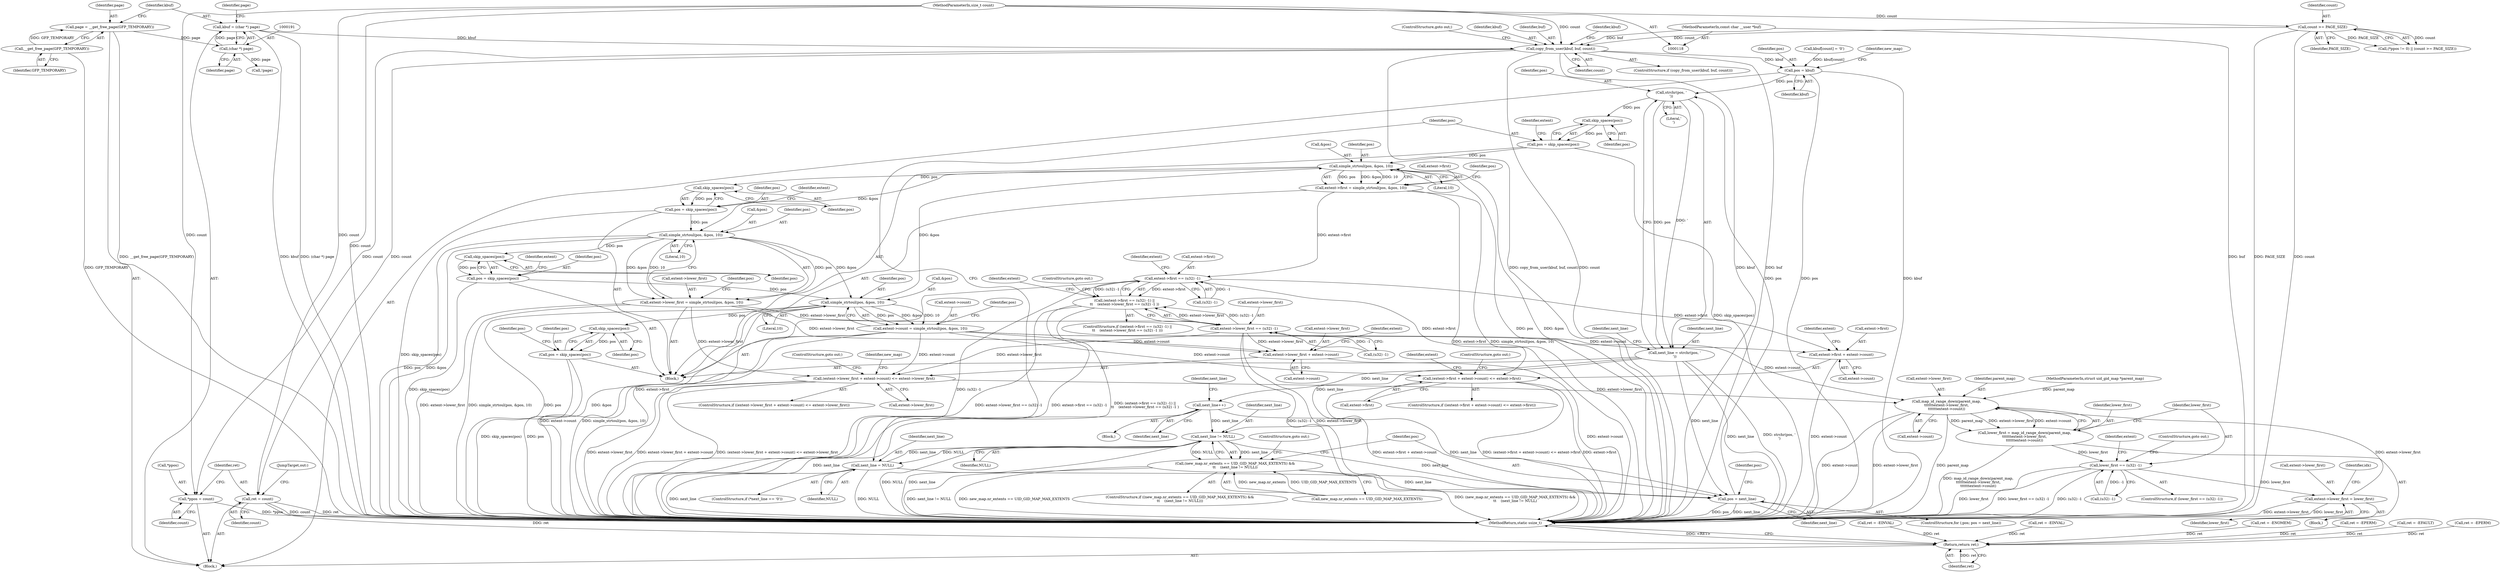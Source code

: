 digraph "0_linux_6708075f104c3c9b04b23336bb0366ca30c3931b@API" {
"1000216" [label="(Call,copy_from_user(kbuf, buf, count))"];
"1000188" [label="(Call,kbuf = (char *) page)"];
"1000190" [label="(Call,(char *) page)"];
"1000184" [label="(Call,page = __get_free_page(GFP_TEMPORARY))"];
"1000186" [label="(Call,__get_free_page(GFP_TEMPORARY))"];
"1000120" [label="(MethodParameterIn,const char __user *buf)"];
"1000207" [label="(Call,count >= PAGE_SIZE)"];
"1000121" [label="(MethodParameterIn,size_t count)"];
"1000230" [label="(Call,pos = kbuf)"];
"1000256" [label="(Call,strchr(pos, '\n'))"];
"1000254" [label="(Call,next_line = strchr(pos, '\n'))"];
"1000240" [label="(Call,pos = next_line)"];
"1000266" [label="(Call,next_line++)"];
"1000408" [label="(Call,next_line != NULL)"];
"1000273" [label="(Call,next_line = NULL)"];
"1000402" [label="(Call,(new_map.nr_extents == UID_GID_MAP_MAX_EXTENTS) &&\n\t\t    (next_line != NULL))"];
"1000278" [label="(Call,skip_spaces(pos))"];
"1000276" [label="(Call,pos = skip_spaces(pos))"];
"1000284" [label="(Call,simple_strtoul(pos, &pos, 10))"];
"1000280" [label="(Call,extent->first = simple_strtoul(pos, &pos, 10))"];
"1000348" [label="(Call,extent->first == (u32) -1)"];
"1000347" [label="(Call,(extent->first == (u32) -1) ||\n\t\t    (extent->lower_first == (u32) -1 ))"];
"1000366" [label="(Call,(extent->first + extent->count) <= extent->first)"];
"1000367" [label="(Call,extent->first + extent->count)"];
"1000297" [label="(Call,skip_spaces(pos))"];
"1000295" [label="(Call,pos = skip_spaces(pos))"];
"1000303" [label="(Call,simple_strtoul(pos, &pos, 10))"];
"1000299" [label="(Call,extent->lower_first = simple_strtoul(pos, &pos, 10))"];
"1000356" [label="(Call,extent->lower_first == (u32) -1)"];
"1000379" [label="(Call,(extent->lower_first + extent->count) <= extent->lower_first)"];
"1000455" [label="(Call,map_id_range_down(parent_map,\n\t\t\t\t\t\textent->lower_first,\n\t\t\t\t\t\textent->count))"];
"1000453" [label="(Call,lower_first = map_id_range_down(parent_map,\n\t\t\t\t\t\textent->lower_first,\n\t\t\t\t\t\textent->count))"];
"1000464" [label="(Call,lower_first == (u32) -1)"];
"1000471" [label="(Call,extent->lower_first = lower_first)"];
"1000380" [label="(Call,extent->lower_first + extent->count)"];
"1000316" [label="(Call,skip_spaces(pos))"];
"1000314" [label="(Call,pos = skip_spaces(pos))"];
"1000322" [label="(Call,simple_strtoul(pos, &pos, 10))"];
"1000318" [label="(Call,extent->count = simple_strtoul(pos, &pos, 10))"];
"1000338" [label="(Call,skip_spaces(pos))"];
"1000336" [label="(Call,pos = skip_spaces(pos))"];
"1000501" [label="(Call,*ppos = count)"];
"1000505" [label="(Call,ret = count)"];
"1000516" [label="(Return,return ret;)"];
"1000457" [label="(Call,extent->lower_first)"];
"1000195" [label="(Identifier,page)"];
"1000217" [label="(Identifier,kbuf)"];
"1000316" [label="(Call,skip_spaces(pos))"];
"1000185" [label="(Identifier,page)"];
"1000315" [label="(Identifier,pos)"];
"1000369" [label="(Identifier,extent)"];
"1000387" [label="(Call,extent->lower_first)"];
"1000465" [label="(Identifier,lower_first)"];
"1000320" [label="(Identifier,extent)"];
"1000293" [label="(Identifier,pos)"];
"1000346" [label="(ControlStructure,if ((extent->first == (u32) -1) ||\n\t\t    (extent->lower_first == (u32) -1 )))"];
"1000218" [label="(Identifier,buf)"];
"1000307" [label="(Literal,10)"];
"1000463" [label="(ControlStructure,if (lower_first == (u32) -1))"];
"1000357" [label="(Call,extent->lower_first)"];
"1000317" [label="(Identifier,pos)"];
"1000377" [label="(ControlStructure,goto out;)"];
"1000284" [label="(Call,simple_strtoul(pos, &pos, 10))"];
"1000219" [label="(Identifier,count)"];
"1000240" [label="(Call,pos = next_line)"];
"1000186" [label="(Call,__get_free_page(GFP_TEMPORARY))"];
"1000374" [label="(Call,extent->first)"];
"1000410" [label="(Identifier,NULL)"];
"1000276" [label="(Call,pos = skip_spaces(pos))"];
"1000281" [label="(Call,extent->first)"];
"1000305" [label="(Call,&pos)"];
"1000295" [label="(Call,pos = skip_spaces(pos))"];
"1000207" [label="(Call,count >= PAGE_SIZE)"];
"1000384" [label="(Call,extent->count)"];
"1000273" [label="(Call,next_line = NULL)"];
"1000375" [label="(Identifier,extent)"];
"1000300" [label="(Call,extent->lower_first)"];
"1000464" [label="(Call,lower_first == (u32) -1)"];
"1000371" [label="(Call,extent->count)"];
"1000368" [label="(Call,extent->first)"];
"1000336" [label="(Call,pos = skip_spaces(pos))"];
"1000190" [label="(Call,(char *) page)"];
"1000254" [label="(Call,next_line = strchr(pos, '\n'))"];
"1000501" [label="(Call,*ppos = count)"];
"1000401" [label="(ControlStructure,if ((new_map.nr_extents == UID_GID_MAP_MAX_EXTENTS) &&\n\t\t    (next_line != NULL)))"];
"1000390" [label="(ControlStructure,goto out;)"];
"1000466" [label="(Call,(u32) -1)"];
"1000296" [label="(Identifier,pos)"];
"1000367" [label="(Call,extent->first + extent->count)"];
"1000211" [label="(Call,ret = -EFAULT)"];
"1000120" [label="(MethodParameterIn,const char __user *buf)"];
"1000323" [label="(Identifier,pos)"];
"1000366" [label="(Call,(extent->first + extent->count) <= extent->first)"];
"1000187" [label="(Identifier,GFP_TEMPORARY)"];
"1000517" [label="(Identifier,ret)"];
"1000299" [label="(Call,extent->lower_first = simple_strtoul(pos, &pos, 10))"];
"1000267" [label="(Identifier,next_line)"];
"1000348" [label="(Call,extent->first == (u32) -1)"];
"1000358" [label="(Identifier,extent)"];
"1000285" [label="(Identifier,pos)"];
"1000288" [label="(Literal,10)"];
"1000337" [label="(Identifier,pos)"];
"1000160" [label="(Call,ret = -EPERM)"];
"1000326" [label="(Literal,10)"];
"1000352" [label="(Call,(u32) -1)"];
"1000232" [label="(Identifier,kbuf)"];
"1000382" [label="(Identifier,extent)"];
"1000238" [label="(ControlStructure,for (;pos; pos = next_line))"];
"1000221" [label="(Call,kbuf[count] = '\0')"];
"1000255" [label="(Identifier,next_line)"];
"1000121" [label="(MethodParameterIn,size_t count)"];
"1000456" [label="(Identifier,parent_map)"];
"1000194" [label="(Call,!page)"];
"1000314" [label="(Call,pos = skip_spaces(pos))"];
"1000502" [label="(Call,*ppos)"];
"1000188" [label="(Call,kbuf = (char *) page)"];
"1000197" [label="(Call,ret = -EINVAL)"];
"1000339" [label="(Identifier,pos)"];
"1000268" [label="(ControlStructure,if (*next_line == '\0'))"];
"1000379" [label="(Call,(extent->lower_first + extent->count) <= extent->lower_first)"];
"1000274" [label="(Identifier,next_line)"];
"1000280" [label="(Call,extent->first = simple_strtoul(pos, &pos, 10))"];
"1000443" [label="(Block,)"];
"1000330" [label="(Identifier,pos)"];
"1000402" [label="(Call,(new_map.nr_extents == UID_GID_MAP_MAX_EXTENTS) &&\n\t\t    (next_line != NULL))"];
"1000506" [label="(Identifier,ret)"];
"1000508" [label="(JumpTarget,out:)"];
"1000301" [label="(Identifier,extent)"];
"1000322" [label="(Call,simple_strtoul(pos, &pos, 10))"];
"1000298" [label="(Identifier,pos)"];
"1000226" [label="(Call,ret = -EINVAL)"];
"1000518" [label="(MethodReturn,static ssize_t)"];
"1000277" [label="(Identifier,pos)"];
"1000192" [label="(Identifier,page)"];
"1000241" [label="(Identifier,pos)"];
"1000257" [label="(Identifier,pos)"];
"1000209" [label="(Identifier,PAGE_SIZE)"];
"1000408" [label="(Call,next_line != NULL)"];
"1000411" [label="(ControlStructure,goto out;)"];
"1000235" [label="(Identifier,new_map)"];
"1000471" [label="(Call,extent->lower_first = lower_first)"];
"1000454" [label="(Identifier,lower_first)"];
"1000180" [label="(Call,ret = -ENOMEM)"];
"1000125" [label="(MethodParameterIn,struct uid_gid_map *parent_map)"];
"1000243" [label="(Block,)"];
"1000470" [label="(ControlStructure,goto out;)"];
"1000356" [label="(Call,extent->lower_first == (u32) -1)"];
"1000381" [label="(Call,extent->lower_first)"];
"1000215" [label="(ControlStructure,if (copy_from_user(kbuf, buf, count)))"];
"1000455" [label="(Call,map_id_range_down(parent_map,\n\t\t\t\t\t\textent->lower_first,\n\t\t\t\t\t\textent->count))"];
"1000507" [label="(Identifier,count)"];
"1000319" [label="(Call,extent->count)"];
"1000231" [label="(Identifier,pos)"];
"1000343" [label="(Identifier,pos)"];
"1000286" [label="(Call,&pos)"];
"1000230" [label="(Call,pos = kbuf)"];
"1000338" [label="(Call,skip_spaces(pos))"];
"1000347" [label="(Call,(extent->first == (u32) -1) ||\n\t\t    (extent->lower_first == (u32) -1 ))"];
"1000349" [label="(Call,extent->first)"];
"1000297" [label="(Call,skip_spaces(pos))"];
"1000126" [label="(Block,)"];
"1000279" [label="(Identifier,pos)"];
"1000312" [label="(Identifier,pos)"];
"1000403" [label="(Call,new_map.nr_extents == UID_GID_MAP_MAX_EXTENTS)"];
"1000282" [label="(Identifier,extent)"];
"1000220" [label="(ControlStructure,goto out;)"];
"1000189" [label="(Identifier,kbuf)"];
"1000260" [label="(Identifier,next_line)"];
"1000261" [label="(Block,)"];
"1000380" [label="(Call,extent->lower_first + extent->count)"];
"1000208" [label="(Identifier,count)"];
"1000516" [label="(Return,return ret;)"];
"1000275" [label="(Identifier,NULL)"];
"1000256" [label="(Call,strchr(pos, '\n'))"];
"1000278" [label="(Call,skip_spaces(pos))"];
"1000365" [label="(ControlStructure,if ((extent->first + extent->count) <= extent->first))"];
"1000318" [label="(Call,extent->count = simple_strtoul(pos, &pos, 10))"];
"1000216" [label="(Call,copy_from_user(kbuf, buf, count))"];
"1000504" [label="(Identifier,count)"];
"1000394" [label="(Identifier,new_map)"];
"1000475" [label="(Identifier,lower_first)"];
"1000409" [label="(Identifier,next_line)"];
"1000271" [label="(Identifier,next_line)"];
"1000364" [label="(ControlStructure,goto out;)"];
"1000360" [label="(Call,(u32) -1)"];
"1000472" [label="(Call,extent->lower_first)"];
"1000453" [label="(Call,lower_first = map_id_range_down(parent_map,\n\t\t\t\t\t\textent->lower_first,\n\t\t\t\t\t\textent->count))"];
"1000419" [label="(Call,ret = -EPERM)"];
"1000202" [label="(Call,(*ppos != 0) || (count >= PAGE_SIZE))"];
"1000239" [label="(Identifier,pos)"];
"1000378" [label="(ControlStructure,if ((extent->lower_first + extent->count) <= extent->lower_first))"];
"1000324" [label="(Call,&pos)"];
"1000473" [label="(Identifier,extent)"];
"1000388" [label="(Identifier,extent)"];
"1000442" [label="(Identifier,idx)"];
"1000242" [label="(Identifier,next_line)"];
"1000258" [label="(Literal,'\n')"];
"1000460" [label="(Call,extent->count)"];
"1000505" [label="(Call,ret = count)"];
"1000303" [label="(Call,simple_strtoul(pos, &pos, 10))"];
"1000304" [label="(Identifier,pos)"];
"1000266" [label="(Call,next_line++)"];
"1000184" [label="(Call,page = __get_free_page(GFP_TEMPORARY))"];
"1000223" [label="(Identifier,kbuf)"];
"1000216" -> "1000215"  [label="AST: "];
"1000216" -> "1000219"  [label="CFG: "];
"1000217" -> "1000216"  [label="AST: "];
"1000218" -> "1000216"  [label="AST: "];
"1000219" -> "1000216"  [label="AST: "];
"1000220" -> "1000216"  [label="CFG: "];
"1000223" -> "1000216"  [label="CFG: "];
"1000216" -> "1000518"  [label="DDG: copy_from_user(kbuf, buf, count)"];
"1000216" -> "1000518"  [label="DDG: count"];
"1000216" -> "1000518"  [label="DDG: kbuf"];
"1000216" -> "1000518"  [label="DDG: buf"];
"1000188" -> "1000216"  [label="DDG: kbuf"];
"1000120" -> "1000216"  [label="DDG: buf"];
"1000207" -> "1000216"  [label="DDG: count"];
"1000121" -> "1000216"  [label="DDG: count"];
"1000216" -> "1000230"  [label="DDG: kbuf"];
"1000216" -> "1000501"  [label="DDG: count"];
"1000216" -> "1000505"  [label="DDG: count"];
"1000188" -> "1000126"  [label="AST: "];
"1000188" -> "1000190"  [label="CFG: "];
"1000189" -> "1000188"  [label="AST: "];
"1000190" -> "1000188"  [label="AST: "];
"1000195" -> "1000188"  [label="CFG: "];
"1000188" -> "1000518"  [label="DDG: (char *) page"];
"1000188" -> "1000518"  [label="DDG: kbuf"];
"1000190" -> "1000188"  [label="DDG: page"];
"1000190" -> "1000192"  [label="CFG: "];
"1000191" -> "1000190"  [label="AST: "];
"1000192" -> "1000190"  [label="AST: "];
"1000184" -> "1000190"  [label="DDG: page"];
"1000190" -> "1000194"  [label="DDG: page"];
"1000184" -> "1000126"  [label="AST: "];
"1000184" -> "1000186"  [label="CFG: "];
"1000185" -> "1000184"  [label="AST: "];
"1000186" -> "1000184"  [label="AST: "];
"1000189" -> "1000184"  [label="CFG: "];
"1000184" -> "1000518"  [label="DDG: __get_free_page(GFP_TEMPORARY)"];
"1000186" -> "1000184"  [label="DDG: GFP_TEMPORARY"];
"1000186" -> "1000187"  [label="CFG: "];
"1000187" -> "1000186"  [label="AST: "];
"1000186" -> "1000518"  [label="DDG: GFP_TEMPORARY"];
"1000120" -> "1000118"  [label="AST: "];
"1000120" -> "1000518"  [label="DDG: buf"];
"1000207" -> "1000202"  [label="AST: "];
"1000207" -> "1000209"  [label="CFG: "];
"1000208" -> "1000207"  [label="AST: "];
"1000209" -> "1000207"  [label="AST: "];
"1000202" -> "1000207"  [label="CFG: "];
"1000207" -> "1000518"  [label="DDG: PAGE_SIZE"];
"1000207" -> "1000518"  [label="DDG: count"];
"1000207" -> "1000202"  [label="DDG: count"];
"1000207" -> "1000202"  [label="DDG: PAGE_SIZE"];
"1000121" -> "1000207"  [label="DDG: count"];
"1000121" -> "1000118"  [label="AST: "];
"1000121" -> "1000518"  [label="DDG: count"];
"1000121" -> "1000501"  [label="DDG: count"];
"1000121" -> "1000505"  [label="DDG: count"];
"1000230" -> "1000126"  [label="AST: "];
"1000230" -> "1000232"  [label="CFG: "];
"1000231" -> "1000230"  [label="AST: "];
"1000232" -> "1000230"  [label="AST: "];
"1000235" -> "1000230"  [label="CFG: "];
"1000230" -> "1000518"  [label="DDG: pos"];
"1000230" -> "1000518"  [label="DDG: kbuf"];
"1000221" -> "1000230"  [label="DDG: kbuf[count]"];
"1000230" -> "1000256"  [label="DDG: pos"];
"1000256" -> "1000254"  [label="AST: "];
"1000256" -> "1000258"  [label="CFG: "];
"1000257" -> "1000256"  [label="AST: "];
"1000258" -> "1000256"  [label="AST: "];
"1000254" -> "1000256"  [label="CFG: "];
"1000256" -> "1000254"  [label="DDG: pos"];
"1000256" -> "1000254"  [label="DDG: '\n'"];
"1000240" -> "1000256"  [label="DDG: pos"];
"1000256" -> "1000278"  [label="DDG: pos"];
"1000254" -> "1000243"  [label="AST: "];
"1000255" -> "1000254"  [label="AST: "];
"1000260" -> "1000254"  [label="CFG: "];
"1000254" -> "1000518"  [label="DDG: next_line"];
"1000254" -> "1000518"  [label="DDG: strchr(pos, '\n')"];
"1000254" -> "1000240"  [label="DDG: next_line"];
"1000254" -> "1000266"  [label="DDG: next_line"];
"1000254" -> "1000408"  [label="DDG: next_line"];
"1000240" -> "1000238"  [label="AST: "];
"1000240" -> "1000242"  [label="CFG: "];
"1000241" -> "1000240"  [label="AST: "];
"1000242" -> "1000240"  [label="AST: "];
"1000239" -> "1000240"  [label="CFG: "];
"1000240" -> "1000518"  [label="DDG: next_line"];
"1000240" -> "1000518"  [label="DDG: pos"];
"1000408" -> "1000240"  [label="DDG: next_line"];
"1000266" -> "1000240"  [label="DDG: next_line"];
"1000273" -> "1000240"  [label="DDG: next_line"];
"1000266" -> "1000261"  [label="AST: "];
"1000266" -> "1000267"  [label="CFG: "];
"1000267" -> "1000266"  [label="AST: "];
"1000271" -> "1000266"  [label="CFG: "];
"1000266" -> "1000518"  [label="DDG: next_line"];
"1000266" -> "1000408"  [label="DDG: next_line"];
"1000408" -> "1000402"  [label="AST: "];
"1000408" -> "1000410"  [label="CFG: "];
"1000409" -> "1000408"  [label="AST: "];
"1000410" -> "1000408"  [label="AST: "];
"1000402" -> "1000408"  [label="CFG: "];
"1000408" -> "1000518"  [label="DDG: next_line"];
"1000408" -> "1000518"  [label="DDG: NULL"];
"1000408" -> "1000273"  [label="DDG: NULL"];
"1000408" -> "1000402"  [label="DDG: next_line"];
"1000408" -> "1000402"  [label="DDG: NULL"];
"1000273" -> "1000408"  [label="DDG: next_line"];
"1000273" -> "1000268"  [label="AST: "];
"1000273" -> "1000275"  [label="CFG: "];
"1000274" -> "1000273"  [label="AST: "];
"1000275" -> "1000273"  [label="AST: "];
"1000277" -> "1000273"  [label="CFG: "];
"1000273" -> "1000518"  [label="DDG: NULL"];
"1000273" -> "1000518"  [label="DDG: next_line"];
"1000402" -> "1000401"  [label="AST: "];
"1000402" -> "1000403"  [label="CFG: "];
"1000403" -> "1000402"  [label="AST: "];
"1000411" -> "1000402"  [label="CFG: "];
"1000241" -> "1000402"  [label="CFG: "];
"1000402" -> "1000518"  [label="DDG: (new_map.nr_extents == UID_GID_MAP_MAX_EXTENTS) &&\n\t\t    (next_line != NULL)"];
"1000402" -> "1000518"  [label="DDG: next_line != NULL"];
"1000402" -> "1000518"  [label="DDG: new_map.nr_extents == UID_GID_MAP_MAX_EXTENTS"];
"1000403" -> "1000402"  [label="DDG: new_map.nr_extents"];
"1000403" -> "1000402"  [label="DDG: UID_GID_MAP_MAX_EXTENTS"];
"1000278" -> "1000276"  [label="AST: "];
"1000278" -> "1000279"  [label="CFG: "];
"1000279" -> "1000278"  [label="AST: "];
"1000276" -> "1000278"  [label="CFG: "];
"1000278" -> "1000276"  [label="DDG: pos"];
"1000276" -> "1000243"  [label="AST: "];
"1000277" -> "1000276"  [label="AST: "];
"1000282" -> "1000276"  [label="CFG: "];
"1000276" -> "1000518"  [label="DDG: skip_spaces(pos)"];
"1000276" -> "1000284"  [label="DDG: pos"];
"1000284" -> "1000280"  [label="AST: "];
"1000284" -> "1000288"  [label="CFG: "];
"1000285" -> "1000284"  [label="AST: "];
"1000286" -> "1000284"  [label="AST: "];
"1000288" -> "1000284"  [label="AST: "];
"1000280" -> "1000284"  [label="CFG: "];
"1000284" -> "1000518"  [label="DDG: &pos"];
"1000284" -> "1000518"  [label="DDG: pos"];
"1000284" -> "1000280"  [label="DDG: pos"];
"1000284" -> "1000280"  [label="DDG: &pos"];
"1000284" -> "1000280"  [label="DDG: 10"];
"1000322" -> "1000284"  [label="DDG: &pos"];
"1000284" -> "1000297"  [label="DDG: pos"];
"1000284" -> "1000303"  [label="DDG: &pos"];
"1000280" -> "1000243"  [label="AST: "];
"1000281" -> "1000280"  [label="AST: "];
"1000293" -> "1000280"  [label="CFG: "];
"1000280" -> "1000518"  [label="DDG: simple_strtoul(pos, &pos, 10)"];
"1000280" -> "1000518"  [label="DDG: extent->first"];
"1000280" -> "1000348"  [label="DDG: extent->first"];
"1000348" -> "1000347"  [label="AST: "];
"1000348" -> "1000352"  [label="CFG: "];
"1000349" -> "1000348"  [label="AST: "];
"1000352" -> "1000348"  [label="AST: "];
"1000358" -> "1000348"  [label="CFG: "];
"1000347" -> "1000348"  [label="CFG: "];
"1000348" -> "1000518"  [label="DDG: extent->first"];
"1000348" -> "1000518"  [label="DDG: (u32) -1"];
"1000348" -> "1000347"  [label="DDG: extent->first"];
"1000348" -> "1000347"  [label="DDG: (u32) -1"];
"1000352" -> "1000348"  [label="DDG: -1"];
"1000348" -> "1000366"  [label="DDG: extent->first"];
"1000348" -> "1000367"  [label="DDG: extent->first"];
"1000347" -> "1000346"  [label="AST: "];
"1000347" -> "1000356"  [label="CFG: "];
"1000356" -> "1000347"  [label="AST: "];
"1000364" -> "1000347"  [label="CFG: "];
"1000369" -> "1000347"  [label="CFG: "];
"1000347" -> "1000518"  [label="DDG: extent->lower_first == (u32) -1"];
"1000347" -> "1000518"  [label="DDG: extent->first == (u32) -1"];
"1000347" -> "1000518"  [label="DDG: (extent->first == (u32) -1) ||\n\t\t    (extent->lower_first == (u32) -1 )"];
"1000356" -> "1000347"  [label="DDG: extent->lower_first"];
"1000356" -> "1000347"  [label="DDG: (u32) -1"];
"1000366" -> "1000365"  [label="AST: "];
"1000366" -> "1000374"  [label="CFG: "];
"1000367" -> "1000366"  [label="AST: "];
"1000374" -> "1000366"  [label="AST: "];
"1000377" -> "1000366"  [label="CFG: "];
"1000382" -> "1000366"  [label="CFG: "];
"1000366" -> "1000518"  [label="DDG: extent->first + extent->count"];
"1000366" -> "1000518"  [label="DDG: (extent->first + extent->count) <= extent->first"];
"1000366" -> "1000518"  [label="DDG: extent->first"];
"1000318" -> "1000366"  [label="DDG: extent->count"];
"1000367" -> "1000371"  [label="CFG: "];
"1000368" -> "1000367"  [label="AST: "];
"1000371" -> "1000367"  [label="AST: "];
"1000375" -> "1000367"  [label="CFG: "];
"1000367" -> "1000518"  [label="DDG: extent->count"];
"1000318" -> "1000367"  [label="DDG: extent->count"];
"1000297" -> "1000295"  [label="AST: "];
"1000297" -> "1000298"  [label="CFG: "];
"1000298" -> "1000297"  [label="AST: "];
"1000295" -> "1000297"  [label="CFG: "];
"1000297" -> "1000295"  [label="DDG: pos"];
"1000295" -> "1000243"  [label="AST: "];
"1000296" -> "1000295"  [label="AST: "];
"1000301" -> "1000295"  [label="CFG: "];
"1000295" -> "1000518"  [label="DDG: skip_spaces(pos)"];
"1000295" -> "1000303"  [label="DDG: pos"];
"1000303" -> "1000299"  [label="AST: "];
"1000303" -> "1000307"  [label="CFG: "];
"1000304" -> "1000303"  [label="AST: "];
"1000305" -> "1000303"  [label="AST: "];
"1000307" -> "1000303"  [label="AST: "];
"1000299" -> "1000303"  [label="CFG: "];
"1000303" -> "1000518"  [label="DDG: pos"];
"1000303" -> "1000518"  [label="DDG: &pos"];
"1000303" -> "1000299"  [label="DDG: pos"];
"1000303" -> "1000299"  [label="DDG: &pos"];
"1000303" -> "1000299"  [label="DDG: 10"];
"1000303" -> "1000316"  [label="DDG: pos"];
"1000303" -> "1000322"  [label="DDG: &pos"];
"1000299" -> "1000243"  [label="AST: "];
"1000300" -> "1000299"  [label="AST: "];
"1000312" -> "1000299"  [label="CFG: "];
"1000299" -> "1000518"  [label="DDG: simple_strtoul(pos, &pos, 10)"];
"1000299" -> "1000518"  [label="DDG: extent->lower_first"];
"1000299" -> "1000356"  [label="DDG: extent->lower_first"];
"1000299" -> "1000379"  [label="DDG: extent->lower_first"];
"1000299" -> "1000380"  [label="DDG: extent->lower_first"];
"1000356" -> "1000360"  [label="CFG: "];
"1000357" -> "1000356"  [label="AST: "];
"1000360" -> "1000356"  [label="AST: "];
"1000356" -> "1000518"  [label="DDG: extent->lower_first"];
"1000356" -> "1000518"  [label="DDG: (u32) -1"];
"1000360" -> "1000356"  [label="DDG: -1"];
"1000356" -> "1000379"  [label="DDG: extent->lower_first"];
"1000356" -> "1000380"  [label="DDG: extent->lower_first"];
"1000379" -> "1000378"  [label="AST: "];
"1000379" -> "1000387"  [label="CFG: "];
"1000380" -> "1000379"  [label="AST: "];
"1000387" -> "1000379"  [label="AST: "];
"1000390" -> "1000379"  [label="CFG: "];
"1000394" -> "1000379"  [label="CFG: "];
"1000379" -> "1000518"  [label="DDG: extent->lower_first + extent->count"];
"1000379" -> "1000518"  [label="DDG: (extent->lower_first + extent->count) <= extent->lower_first"];
"1000379" -> "1000518"  [label="DDG: extent->lower_first"];
"1000318" -> "1000379"  [label="DDG: extent->count"];
"1000379" -> "1000455"  [label="DDG: extent->lower_first"];
"1000455" -> "1000453"  [label="AST: "];
"1000455" -> "1000460"  [label="CFG: "];
"1000456" -> "1000455"  [label="AST: "];
"1000457" -> "1000455"  [label="AST: "];
"1000460" -> "1000455"  [label="AST: "];
"1000453" -> "1000455"  [label="CFG: "];
"1000455" -> "1000518"  [label="DDG: extent->count"];
"1000455" -> "1000518"  [label="DDG: extent->lower_first"];
"1000455" -> "1000518"  [label="DDG: parent_map"];
"1000455" -> "1000453"  [label="DDG: parent_map"];
"1000455" -> "1000453"  [label="DDG: extent->lower_first"];
"1000455" -> "1000453"  [label="DDG: extent->count"];
"1000125" -> "1000455"  [label="DDG: parent_map"];
"1000471" -> "1000455"  [label="DDG: extent->lower_first"];
"1000318" -> "1000455"  [label="DDG: extent->count"];
"1000453" -> "1000443"  [label="AST: "];
"1000454" -> "1000453"  [label="AST: "];
"1000465" -> "1000453"  [label="CFG: "];
"1000453" -> "1000518"  [label="DDG: map_id_range_down(parent_map,\n\t\t\t\t\t\textent->lower_first,\n\t\t\t\t\t\textent->count)"];
"1000453" -> "1000464"  [label="DDG: lower_first"];
"1000464" -> "1000463"  [label="AST: "];
"1000464" -> "1000466"  [label="CFG: "];
"1000465" -> "1000464"  [label="AST: "];
"1000466" -> "1000464"  [label="AST: "];
"1000470" -> "1000464"  [label="CFG: "];
"1000473" -> "1000464"  [label="CFG: "];
"1000464" -> "1000518"  [label="DDG: lower_first"];
"1000464" -> "1000518"  [label="DDG: lower_first == (u32) -1"];
"1000464" -> "1000518"  [label="DDG: (u32) -1"];
"1000466" -> "1000464"  [label="DDG: -1"];
"1000464" -> "1000471"  [label="DDG: lower_first"];
"1000471" -> "1000443"  [label="AST: "];
"1000471" -> "1000475"  [label="CFG: "];
"1000472" -> "1000471"  [label="AST: "];
"1000475" -> "1000471"  [label="AST: "];
"1000442" -> "1000471"  [label="CFG: "];
"1000471" -> "1000518"  [label="DDG: extent->lower_first"];
"1000471" -> "1000518"  [label="DDG: lower_first"];
"1000380" -> "1000384"  [label="CFG: "];
"1000381" -> "1000380"  [label="AST: "];
"1000384" -> "1000380"  [label="AST: "];
"1000388" -> "1000380"  [label="CFG: "];
"1000380" -> "1000518"  [label="DDG: extent->count"];
"1000318" -> "1000380"  [label="DDG: extent->count"];
"1000316" -> "1000314"  [label="AST: "];
"1000316" -> "1000317"  [label="CFG: "];
"1000317" -> "1000316"  [label="AST: "];
"1000314" -> "1000316"  [label="CFG: "];
"1000316" -> "1000314"  [label="DDG: pos"];
"1000314" -> "1000243"  [label="AST: "];
"1000315" -> "1000314"  [label="AST: "];
"1000320" -> "1000314"  [label="CFG: "];
"1000314" -> "1000518"  [label="DDG: skip_spaces(pos)"];
"1000314" -> "1000322"  [label="DDG: pos"];
"1000322" -> "1000318"  [label="AST: "];
"1000322" -> "1000326"  [label="CFG: "];
"1000323" -> "1000322"  [label="AST: "];
"1000324" -> "1000322"  [label="AST: "];
"1000326" -> "1000322"  [label="AST: "];
"1000318" -> "1000322"  [label="CFG: "];
"1000322" -> "1000518"  [label="DDG: &pos"];
"1000322" -> "1000518"  [label="DDG: pos"];
"1000322" -> "1000318"  [label="DDG: pos"];
"1000322" -> "1000318"  [label="DDG: &pos"];
"1000322" -> "1000318"  [label="DDG: 10"];
"1000322" -> "1000338"  [label="DDG: pos"];
"1000318" -> "1000243"  [label="AST: "];
"1000319" -> "1000318"  [label="AST: "];
"1000330" -> "1000318"  [label="CFG: "];
"1000318" -> "1000518"  [label="DDG: extent->count"];
"1000318" -> "1000518"  [label="DDG: simple_strtoul(pos, &pos, 10)"];
"1000338" -> "1000336"  [label="AST: "];
"1000338" -> "1000339"  [label="CFG: "];
"1000339" -> "1000338"  [label="AST: "];
"1000336" -> "1000338"  [label="CFG: "];
"1000338" -> "1000336"  [label="DDG: pos"];
"1000336" -> "1000243"  [label="AST: "];
"1000337" -> "1000336"  [label="AST: "];
"1000343" -> "1000336"  [label="CFG: "];
"1000336" -> "1000518"  [label="DDG: skip_spaces(pos)"];
"1000336" -> "1000518"  [label="DDG: pos"];
"1000501" -> "1000126"  [label="AST: "];
"1000501" -> "1000504"  [label="CFG: "];
"1000502" -> "1000501"  [label="AST: "];
"1000504" -> "1000501"  [label="AST: "];
"1000506" -> "1000501"  [label="CFG: "];
"1000501" -> "1000518"  [label="DDG: *ppos"];
"1000505" -> "1000126"  [label="AST: "];
"1000505" -> "1000507"  [label="CFG: "];
"1000506" -> "1000505"  [label="AST: "];
"1000507" -> "1000505"  [label="AST: "];
"1000508" -> "1000505"  [label="CFG: "];
"1000505" -> "1000518"  [label="DDG: ret"];
"1000505" -> "1000518"  [label="DDG: count"];
"1000505" -> "1000516"  [label="DDG: ret"];
"1000516" -> "1000126"  [label="AST: "];
"1000516" -> "1000517"  [label="CFG: "];
"1000517" -> "1000516"  [label="AST: "];
"1000518" -> "1000516"  [label="CFG: "];
"1000516" -> "1000518"  [label="DDG: <RET>"];
"1000517" -> "1000516"  [label="DDG: ret"];
"1000226" -> "1000516"  [label="DDG: ret"];
"1000419" -> "1000516"  [label="DDG: ret"];
"1000180" -> "1000516"  [label="DDG: ret"];
"1000211" -> "1000516"  [label="DDG: ret"];
"1000160" -> "1000516"  [label="DDG: ret"];
"1000197" -> "1000516"  [label="DDG: ret"];
}
